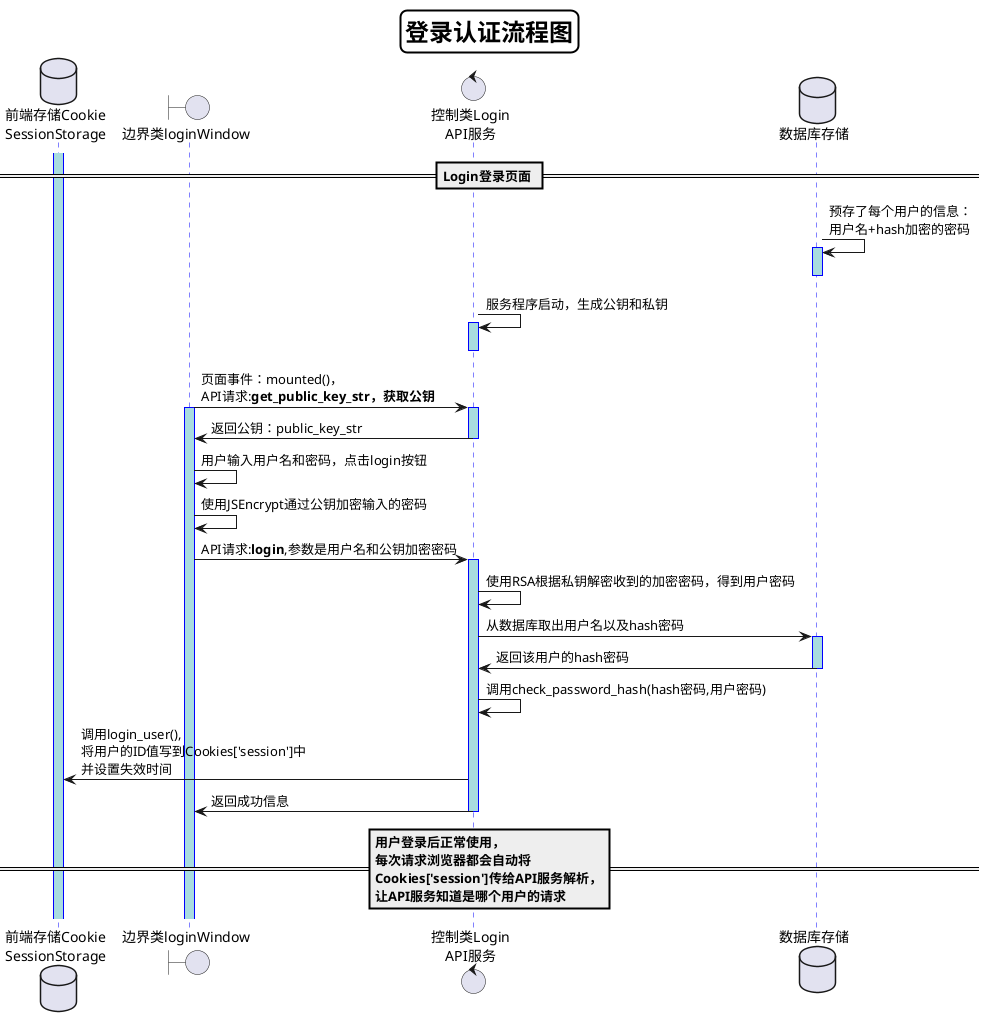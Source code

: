 @startuml
skinparam titleBorderRoundCorner 15
skinparam titleBorderThickness 2
skinparam titleBorderColor #Black
skinparam titleFontSize 24
Title 登录认证流程图

database "前端存储Cookie\nSessionStorage" as CS
boundary 边界类loginWindow as LW
control "控制类Login\nAPI服务" as LA
database 数据库存储 as SH

== Login登录页面 ==
activate CS
SH->SH:预存了每个用户的信息：\n用户名+hash加密的密码
activate SH
deactivate SH
LA->LA:服务程序启动，生成公钥和私钥
activate LA
deactivate LA
LW->LA:页面事件：mounted()，\nAPI请求:<b>get_public_key_str<b>，获取公钥
activate LW
activate LA
LA->LW:返回公钥：public_key_str
deactivate LA
LW->LW:用户输入用户名和密码，点击login按钮
LW->LW:使用JSEncrypt通过公钥加密输入的密码
LW->LA:API请求:<b>login</b>,参数是用户名和公钥加密密码
activate LA
LA->LA:使用RSA根据私钥解密收到的加密密码，得到用户密码
LA->SH:从数据库取出用户名以及hash密码
activate SH
SH->LA:返回该用户的hash密码
deactivate SH
LA->LA:调用check_password_hash(hash密码,用户密码)
LA->CS:调用login_user(),\n将用户的ID值写到Cookies['session']中\n并设置失效时间
LA->LW:返回成功信息
deactivate LA
== 用户登录后正常使用，\n每次请求浏览器都会自动将\nCookies['session']传给API服务解析，\n让API服务知道是哪个用户的请求==

skinparam sequence {
	ArrowColor DeepSkyBlue
	ActorBorderColor DeepSkyBlue
	LifeLineBorderColor blue
	LifeLineBackgroundColor #A9DCDF
	ParticipantBorderColor DeepSkyBlue
	ParticipantBackgroundColor DodgerBlue
	ParticipantFontName Impact
	ParticipantFontSize 17
	ParticipantFontColor #A9DCDF
	ActorBackgroundColor aqua
	ActorFontSize 17
	ActorFontName Aapex
}
@enduml
